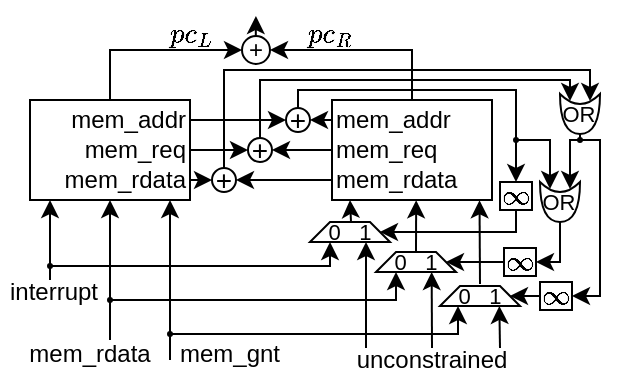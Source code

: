 <mxfile version="27.0.9">
  <diagram name="Page-1" id="uXslXqzxeof80ooJVnR5">
    <mxGraphModel dx="419" dy="1485" grid="1" gridSize="10" guides="1" tooltips="1" connect="1" arrows="1" fold="1" page="1" pageScale="1" pageWidth="827" pageHeight="1169" math="1" shadow="0">
      <root>
        <mxCell id="0" />
        <mxCell id="1" parent="0" />
        <mxCell id="y_eT4wmRkjMdvx0cKuVC-12" value="+" style="ellipse;whiteSpace=wrap;html=1;aspect=fixed;" parent="1" vertex="1">
          <mxGeometry x="121" y="8" width="14" height="14" as="geometry" />
        </mxCell>
        <mxCell id="y_eT4wmRkjMdvx0cKuVC-13" value="" style="endArrow=classic;html=1;rounded=0;entryX=0;entryY=0.5;entryDx=0;entryDy=0;exitX=0.5;exitY=0;exitDx=0;exitDy=0;" parent="1" source="yURfG57xcYRF41rsmX7A-30" target="y_eT4wmRkjMdvx0cKuVC-12" edge="1">
          <mxGeometry width="50" height="50" relative="1" as="geometry">
            <mxPoint x="91" y="17" as="sourcePoint" />
            <mxPoint x="158" y="-3" as="targetPoint" />
            <Array as="points">
              <mxPoint x="55" y="15" />
            </Array>
          </mxGeometry>
        </mxCell>
        <mxCell id="y_eT4wmRkjMdvx0cKuVC-14" value="" style="endArrow=classic;html=1;rounded=0;entryX=1;entryY=0.5;entryDx=0;entryDy=0;exitX=0.5;exitY=0;exitDx=0;exitDy=0;" parent="1" source="yURfG57xcYRF41rsmX7A-33" target="y_eT4wmRkjMdvx0cKuVC-12" edge="1">
          <mxGeometry width="50" height="50" relative="1" as="geometry">
            <mxPoint x="165" y="17" as="sourcePoint" />
            <mxPoint x="141" y="7" as="targetPoint" />
            <Array as="points">
              <mxPoint x="206" y="15" />
            </Array>
          </mxGeometry>
        </mxCell>
        <mxCell id="y_eT4wmRkjMdvx0cKuVC-16" value="" style="endArrow=classic;html=1;rounded=0;" parent="1" edge="1">
          <mxGeometry width="50" height="50" relative="1" as="geometry">
            <mxPoint x="127.9" y="8" as="sourcePoint" />
            <mxPoint x="127.96" y="-2" as="targetPoint" />
          </mxGeometry>
        </mxCell>
        <mxCell id="y_eT4wmRkjMdvx0cKuVC-25" value="$$pc_L$$" style="text;html=1;align=center;verticalAlign=middle;whiteSpace=wrap;rounded=0;" parent="1" vertex="1">
          <mxGeometry x="86" width="20" height="13" as="geometry" />
        </mxCell>
        <mxCell id="y_eT4wmRkjMdvx0cKuVC-26" value="$$pc_R$$" style="text;html=1;align=center;verticalAlign=middle;whiteSpace=wrap;rounded=0;" parent="1" vertex="1">
          <mxGeometry x="155" width="20" height="13" as="geometry" />
        </mxCell>
        <mxCell id="yURfG57xcYRF41rsmX7A-2" value="" style="rounded=0;whiteSpace=wrap;html=1;" parent="1" vertex="1">
          <mxGeometry x="15" y="40" width="80" height="50" as="geometry" />
        </mxCell>
        <mxCell id="yURfG57xcYRF41rsmX7A-4" value="" style="endArrow=classic;html=1;rounded=0;entryX=0.25;entryY=1;entryDx=0;entryDy=0;" parent="1" edge="1">
          <mxGeometry width="50" height="50" relative="1" as="geometry">
            <mxPoint x="25" y="130" as="sourcePoint" />
            <mxPoint x="25" y="90" as="targetPoint" />
          </mxGeometry>
        </mxCell>
        <mxCell id="yURfG57xcYRF41rsmX7A-5" value="" style="rounded=0;whiteSpace=wrap;html=1;" parent="1" vertex="1">
          <mxGeometry x="166" y="40" width="80" height="50" as="geometry" />
        </mxCell>
        <mxCell id="yURfG57xcYRF41rsmX7A-7" value="mem_rdata" style="text;html=1;align=center;verticalAlign=middle;whiteSpace=wrap;rounded=0;" parent="1" vertex="1">
          <mxGeometry x="15" y="157" width="60" height="20" as="geometry" />
        </mxCell>
        <mxCell id="yURfG57xcYRF41rsmX7A-10" value="$$\infty$$" style="rounded=0;whiteSpace=wrap;html=1;" parent="1" vertex="1">
          <mxGeometry x="250" y="81" width="16" height="14" as="geometry" />
        </mxCell>
        <mxCell id="yURfG57xcYRF41rsmX7A-12" value="" style="endArrow=classic;html=1;rounded=0;entryX=0.25;entryY=1;entryDx=0;entryDy=0;" parent="1" target="gvCiqMcnpfcGYAjsrZoF-2" edge="1">
          <mxGeometry width="50" height="50" relative="1" as="geometry">
            <mxPoint x="25" y="123" as="sourcePoint" />
            <mxPoint x="140" y="107" as="targetPoint" />
            <Array as="points">
              <mxPoint x="165" y="123" />
            </Array>
          </mxGeometry>
        </mxCell>
        <mxCell id="yURfG57xcYRF41rsmX7A-13" value="" style="endArrow=classic;html=1;rounded=0;exitX=0.5;exitY=0;exitDx=0;exitDy=0;" parent="1" edge="1">
          <mxGeometry width="50" height="50" relative="1" as="geometry">
            <mxPoint x="175.5" y="101" as="sourcePoint" />
            <mxPoint x="175" y="90" as="targetPoint" />
            <Array as="points" />
          </mxGeometry>
        </mxCell>
        <mxCell id="yURfG57xcYRF41rsmX7A-15" value="" style="endArrow=classic;html=1;rounded=0;entryX=0.625;entryY=1;entryDx=0;entryDy=0;entryPerimeter=0;" parent="1" edge="1">
          <mxGeometry width="50" height="50" relative="1" as="geometry">
            <mxPoint x="55" y="160" as="sourcePoint" />
            <mxPoint x="55" y="90" as="targetPoint" />
          </mxGeometry>
        </mxCell>
        <mxCell id="yURfG57xcYRF41rsmX7A-17" value="interrupt" style="text;html=1;align=center;verticalAlign=middle;whiteSpace=wrap;rounded=0;" parent="1" vertex="1">
          <mxGeometry y="128" width="54" height="15" as="geometry" />
        </mxCell>
        <mxCell id="yURfG57xcYRF41rsmX7A-18" value="" style="endArrow=classic;html=1;rounded=0;entryX=0.25;entryY=1;entryDx=0;entryDy=0;" parent="1" target="gvCiqMcnpfcGYAjsrZoF-5" edge="1">
          <mxGeometry width="50" height="50" relative="1" as="geometry">
            <mxPoint x="55" y="140" as="sourcePoint" />
            <mxPoint x="140" y="120" as="targetPoint" />
            <Array as="points">
              <mxPoint x="198" y="140" />
            </Array>
          </mxGeometry>
        </mxCell>
        <mxCell id="yURfG57xcYRF41rsmX7A-21" value="" style="endArrow=classic;html=1;rounded=0;entryX=0.25;entryY=1;entryDx=0;entryDy=0;" parent="1" edge="1">
          <mxGeometry width="50" height="50" relative="1" as="geometry">
            <mxPoint x="85" y="170" as="sourcePoint" />
            <mxPoint x="85" y="90" as="targetPoint" />
          </mxGeometry>
        </mxCell>
        <mxCell id="yURfG57xcYRF41rsmX7A-24" value="" style="endArrow=classic;html=1;rounded=0;exitX=0.5;exitY=0;exitDx=0;exitDy=0;entryX=0.526;entryY=1.007;entryDx=0;entryDy=0;entryPerimeter=0;" parent="1" source="gvCiqMcnpfcGYAjsrZoF-5" target="yURfG57xcYRF41rsmX7A-34" edge="1">
          <mxGeometry width="50" height="50" relative="1" as="geometry">
            <mxPoint x="206" y="113" as="sourcePoint" />
            <mxPoint x="186" y="90" as="targetPoint" />
            <Array as="points" />
          </mxGeometry>
        </mxCell>
        <mxCell id="yURfG57xcYRF41rsmX7A-25" value="" style="endArrow=classic;html=1;rounded=0;entryX=0.922;entryY=1.007;entryDx=0;entryDy=0;entryPerimeter=0;exitX=0.5;exitY=0;exitDx=0;exitDy=0;" parent="1" source="gvCiqMcnpfcGYAjsrZoF-17" target="yURfG57xcYRF41rsmX7A-34" edge="1">
          <mxGeometry width="50" height="50" relative="1" as="geometry">
            <mxPoint x="236" y="125" as="sourcePoint" />
            <mxPoint x="216" y="90" as="targetPoint" />
            <Array as="points" />
          </mxGeometry>
        </mxCell>
        <mxCell id="yURfG57xcYRF41rsmX7A-29" value="mem_req" style="text;html=1;align=right;verticalAlign=middle;whiteSpace=wrap;rounded=0;" parent="1" vertex="1">
          <mxGeometry x="15" y="55" width="80" height="20" as="geometry" />
        </mxCell>
        <mxCell id="yURfG57xcYRF41rsmX7A-30" value="mem_addr" style="text;html=1;align=right;verticalAlign=middle;whiteSpace=wrap;rounded=0;" parent="1" vertex="1">
          <mxGeometry x="15" y="40" width="80" height="20" as="geometry" />
        </mxCell>
        <mxCell id="yURfG57xcYRF41rsmX7A-31" value="mem_rdata" style="text;html=1;align=right;verticalAlign=middle;whiteSpace=wrap;rounded=0;" parent="1" vertex="1">
          <mxGeometry x="15" y="70" width="80" height="20" as="geometry" />
        </mxCell>
        <mxCell id="yURfG57xcYRF41rsmX7A-32" value="mem_req" style="text;html=1;align=left;verticalAlign=middle;whiteSpace=wrap;rounded=0;" parent="1" vertex="1">
          <mxGeometry x="166" y="55" width="80" height="20" as="geometry" />
        </mxCell>
        <mxCell id="yURfG57xcYRF41rsmX7A-33" value="mem_addr" style="text;html=1;align=left;verticalAlign=middle;whiteSpace=wrap;rounded=0;" parent="1" vertex="1">
          <mxGeometry x="166" y="40" width="80" height="20" as="geometry" />
        </mxCell>
        <mxCell id="yURfG57xcYRF41rsmX7A-34" value="mem_rdata" style="text;html=1;align=left;verticalAlign=middle;whiteSpace=wrap;rounded=0;" parent="1" vertex="1">
          <mxGeometry x="166" y="70" width="80" height="20" as="geometry" />
        </mxCell>
        <mxCell id="yURfG57xcYRF41rsmX7A-40" value="&lt;font style=&quot;font-size: 14px;&quot;&gt;+&lt;/font&gt;" style="ellipse;whiteSpace=wrap;html=1;aspect=fixed;" parent="1" vertex="1">
          <mxGeometry x="106" y="74" width="12" height="12" as="geometry" />
        </mxCell>
        <mxCell id="yURfG57xcYRF41rsmX7A-41" value="&lt;font style=&quot;font-size: 14px;&quot;&gt;+&lt;/font&gt;" style="ellipse;whiteSpace=wrap;html=1;aspect=fixed;" parent="1" vertex="1">
          <mxGeometry x="124" y="59" width="12" height="12" as="geometry" />
        </mxCell>
        <mxCell id="yURfG57xcYRF41rsmX7A-42" value="&lt;font style=&quot;font-size: 14px;&quot;&gt;+&lt;/font&gt;" style="ellipse;whiteSpace=wrap;html=1;aspect=fixed;" parent="1" vertex="1">
          <mxGeometry x="143" y="44" width="12" height="12" as="geometry" />
        </mxCell>
        <mxCell id="yURfG57xcYRF41rsmX7A-43" value="" style="endArrow=classic;html=1;rounded=0;exitX=1;exitY=0.5;exitDx=0;exitDy=0;entryX=0;entryY=0.5;entryDx=0;entryDy=0;" parent="1" source="yURfG57xcYRF41rsmX7A-31" target="yURfG57xcYRF41rsmX7A-40" edge="1">
          <mxGeometry width="50" height="50" relative="1" as="geometry">
            <mxPoint x="115" y="90" as="sourcePoint" />
            <mxPoint x="104" y="80" as="targetPoint" />
          </mxGeometry>
        </mxCell>
        <mxCell id="yURfG57xcYRF41rsmX7A-44" value="" style="endArrow=classic;html=1;rounded=0;entryX=1;entryY=0.5;entryDx=0;entryDy=0;exitX=0;exitY=0.5;exitDx=0;exitDy=0;" parent="1" source="yURfG57xcYRF41rsmX7A-32" target="yURfG57xcYRF41rsmX7A-41" edge="1">
          <mxGeometry width="50" height="50" relative="1" as="geometry">
            <mxPoint x="120" y="90" as="sourcePoint" />
            <mxPoint x="170" y="40" as="targetPoint" />
          </mxGeometry>
        </mxCell>
        <mxCell id="yURfG57xcYRF41rsmX7A-45" value="" style="endArrow=classic;html=1;rounded=0;entryX=1;entryY=0.5;entryDx=0;entryDy=0;exitX=0;exitY=0.5;exitDx=0;exitDy=0;" parent="1" source="yURfG57xcYRF41rsmX7A-33" target="yURfG57xcYRF41rsmX7A-42" edge="1">
          <mxGeometry width="50" height="50" relative="1" as="geometry">
            <mxPoint x="100" y="90" as="sourcePoint" />
            <mxPoint x="150" y="40" as="targetPoint" />
          </mxGeometry>
        </mxCell>
        <mxCell id="yURfG57xcYRF41rsmX7A-46" value="" style="endArrow=classic;html=1;rounded=0;entryX=1;entryY=0.5;entryDx=0;entryDy=0;exitX=0;exitY=0.5;exitDx=0;exitDy=0;" parent="1" source="yURfG57xcYRF41rsmX7A-34" target="yURfG57xcYRF41rsmX7A-40" edge="1">
          <mxGeometry width="50" height="50" relative="1" as="geometry">
            <mxPoint x="100" y="90" as="sourcePoint" />
            <mxPoint x="150" y="40" as="targetPoint" />
          </mxGeometry>
        </mxCell>
        <mxCell id="yURfG57xcYRF41rsmX7A-47" value="" style="endArrow=classic;html=1;rounded=0;exitX=1;exitY=0.5;exitDx=0;exitDy=0;entryX=0;entryY=0.5;entryDx=0;entryDy=0;" parent="1" source="yURfG57xcYRF41rsmX7A-30" target="yURfG57xcYRF41rsmX7A-42" edge="1">
          <mxGeometry width="50" height="50" relative="1" as="geometry">
            <mxPoint x="100" y="90" as="sourcePoint" />
            <mxPoint x="150" y="40" as="targetPoint" />
          </mxGeometry>
        </mxCell>
        <mxCell id="yURfG57xcYRF41rsmX7A-51" value="" style="endArrow=classic;html=1;rounded=0;entryX=0;entryY=0.5;entryDx=0;entryDy=0;exitX=1;exitY=0.5;exitDx=0;exitDy=0;" parent="1" source="yURfG57xcYRF41rsmX7A-29" target="yURfG57xcYRF41rsmX7A-41" edge="1">
          <mxGeometry width="50" height="50" relative="1" as="geometry">
            <mxPoint x="140" y="90" as="sourcePoint" />
            <mxPoint x="190" y="40" as="targetPoint" />
          </mxGeometry>
        </mxCell>
        <mxCell id="yURfG57xcYRF41rsmX7A-52" value="" style="shape=xor;whiteSpace=wrap;html=1;rotation=90;" parent="1" vertex="1">
          <mxGeometry x="280" y="37" width="20" height="20" as="geometry" />
        </mxCell>
        <mxCell id="yURfG57xcYRF41rsmX7A-54" value="" style="endArrow=classic;html=1;rounded=0;exitX=0.5;exitY=0;exitDx=0;exitDy=0;entryX=0.5;entryY=0;entryDx=0;entryDy=0;" parent="1" source="yURfG57xcYRF41rsmX7A-42" target="yURfG57xcYRF41rsmX7A-10" edge="1">
          <mxGeometry width="50" height="50" relative="1" as="geometry">
            <mxPoint x="150" y="100" as="sourcePoint" />
            <mxPoint x="200" y="50" as="targetPoint" />
            <Array as="points">
              <mxPoint x="149" y="35" />
              <mxPoint x="258" y="35" />
            </Array>
          </mxGeometry>
        </mxCell>
        <mxCell id="yURfG57xcYRF41rsmX7A-55" value="" style="endArrow=classic;html=1;rounded=0;entryX=0.175;entryY=0.25;entryDx=0;entryDy=0;entryPerimeter=0;exitX=0.5;exitY=0;exitDx=0;exitDy=0;" parent="1" source="yURfG57xcYRF41rsmX7A-40" target="yURfG57xcYRF41rsmX7A-52" edge="1">
          <mxGeometry width="50" height="50" relative="1" as="geometry">
            <mxPoint x="160" y="100" as="sourcePoint" />
            <mxPoint x="210" y="50" as="targetPoint" />
            <Array as="points">
              <mxPoint x="112" y="25" />
              <mxPoint x="295" y="25" />
            </Array>
          </mxGeometry>
        </mxCell>
        <mxCell id="yURfG57xcYRF41rsmX7A-56" value="" style="endArrow=classic;html=1;rounded=0;entryX=0.175;entryY=0.75;entryDx=0;entryDy=0;entryPerimeter=0;exitX=0.5;exitY=0;exitDx=0;exitDy=0;" parent="1" source="yURfG57xcYRF41rsmX7A-41" target="yURfG57xcYRF41rsmX7A-52" edge="1">
          <mxGeometry width="50" height="50" relative="1" as="geometry">
            <mxPoint x="160" y="100" as="sourcePoint" />
            <mxPoint x="210" y="50" as="targetPoint" />
            <Array as="points">
              <mxPoint x="130" y="30" />
              <mxPoint x="285" y="30" />
            </Array>
          </mxGeometry>
        </mxCell>
        <mxCell id="yURfG57xcYRF41rsmX7A-62" value="" style="shape=xor;whiteSpace=wrap;html=1;rotation=90;" parent="1" vertex="1">
          <mxGeometry x="270" y="81" width="20" height="20" as="geometry" />
        </mxCell>
        <mxCell id="yURfG57xcYRF41rsmX7A-63" value="" style="endArrow=classic;html=1;rounded=0;entryX=0.175;entryY=0.75;entryDx=0;entryDy=0;entryPerimeter=0;" parent="1" target="yURfG57xcYRF41rsmX7A-62" edge="1">
          <mxGeometry width="50" height="50" relative="1" as="geometry">
            <mxPoint x="258" y="60" as="sourcePoint" />
            <mxPoint x="260" y="60" as="targetPoint" />
            <Array as="points">
              <mxPoint x="275" y="60" />
            </Array>
          </mxGeometry>
        </mxCell>
        <mxCell id="yURfG57xcYRF41rsmX7A-64" value="" style="endArrow=classic;html=1;rounded=0;" parent="1" edge="1">
          <mxGeometry width="50" height="50" relative="1" as="geometry">
            <mxPoint x="260" y="60" as="sourcePoint" />
            <mxPoint x="260" y="60" as="targetPoint" />
          </mxGeometry>
        </mxCell>
        <mxCell id="yURfG57xcYRF41rsmX7A-65" value="" style="endArrow=classic;html=1;rounded=0;entryX=0.175;entryY=0.25;entryDx=0;entryDy=0;entryPerimeter=0;exitX=1;exitY=0.5;exitDx=0;exitDy=0;exitPerimeter=0;" parent="1" source="yURfG57xcYRF41rsmX7A-52" target="yURfG57xcYRF41rsmX7A-62" edge="1">
          <mxGeometry width="50" height="50" relative="1" as="geometry">
            <mxPoint x="180" y="110" as="sourcePoint" />
            <mxPoint x="230" y="60" as="targetPoint" />
            <Array as="points">
              <mxPoint x="290" y="60" />
              <mxPoint x="285" y="60" />
            </Array>
          </mxGeometry>
        </mxCell>
        <mxCell id="yURfG57xcYRF41rsmX7A-66" value="$$\infty$$" style="rounded=0;whiteSpace=wrap;html=1;" parent="1" vertex="1">
          <mxGeometry x="252" y="114" width="16" height="14" as="geometry" />
        </mxCell>
        <mxCell id="yURfG57xcYRF41rsmX7A-67" value="$$\infty$$" style="rounded=0;whiteSpace=wrap;html=1;" parent="1" vertex="1">
          <mxGeometry x="270" y="131" width="16" height="14" as="geometry" />
        </mxCell>
        <mxCell id="yURfG57xcYRF41rsmX7A-68" value="" style="endArrow=classic;html=1;rounded=0;exitX=0.5;exitY=1;exitDx=0;exitDy=0;entryX=1;entryY=0.5;entryDx=0;entryDy=0;" parent="1" source="yURfG57xcYRF41rsmX7A-10" target="gvCiqMcnpfcGYAjsrZoF-2" edge="1">
          <mxGeometry width="50" height="50" relative="1" as="geometry">
            <mxPoint x="230" y="130" as="sourcePoint" />
            <mxPoint x="182" y="107" as="targetPoint" />
            <Array as="points">
              <mxPoint x="258" y="106" />
            </Array>
          </mxGeometry>
        </mxCell>
        <mxCell id="yURfG57xcYRF41rsmX7A-69" value="" style="endArrow=classic;html=1;rounded=0;exitX=1;exitY=0.5;exitDx=0;exitDy=0;exitPerimeter=0;entryX=1;entryY=0.5;entryDx=0;entryDy=0;" parent="1" source="yURfG57xcYRF41rsmX7A-62" target="yURfG57xcYRF41rsmX7A-66" edge="1">
          <mxGeometry width="50" height="50" relative="1" as="geometry">
            <mxPoint x="230" y="130" as="sourcePoint" />
            <mxPoint x="280" y="80" as="targetPoint" />
            <Array as="points">
              <mxPoint x="280" y="121" />
            </Array>
          </mxGeometry>
        </mxCell>
        <mxCell id="yURfG57xcYRF41rsmX7A-70" value="" style="endArrow=classic;html=1;rounded=0;entryX=1;entryY=0.5;entryDx=0;entryDy=0;" parent="1" target="yURfG57xcYRF41rsmX7A-67" edge="1">
          <mxGeometry width="50" height="50" relative="1" as="geometry">
            <mxPoint x="290" y="60" as="sourcePoint" />
            <mxPoint x="280" y="80" as="targetPoint" />
            <Array as="points">
              <mxPoint x="300" y="60" />
              <mxPoint x="300" y="138" />
            </Array>
          </mxGeometry>
        </mxCell>
        <mxCell id="yURfG57xcYRF41rsmX7A-72" value="" style="endArrow=classic;html=1;rounded=0;exitX=0;exitY=0.5;exitDx=0;exitDy=0;entryX=1;entryY=0.5;entryDx=0;entryDy=0;" parent="1" source="yURfG57xcYRF41rsmX7A-67" target="gvCiqMcnpfcGYAjsrZoF-6" edge="1">
          <mxGeometry width="50" height="50" relative="1" as="geometry">
            <mxPoint x="234" y="138" as="sourcePoint" />
            <mxPoint x="246" y="139" as="targetPoint" />
          </mxGeometry>
        </mxCell>
        <mxCell id="yURfG57xcYRF41rsmX7A-73" value="" style="endArrow=classic;html=1;rounded=0;exitX=0;exitY=0.5;exitDx=0;exitDy=0;entryX=1;entryY=0.5;entryDx=0;entryDy=0;" parent="1" source="yURfG57xcYRF41rsmX7A-66" target="gvCiqMcnpfcGYAjsrZoF-5" edge="1">
          <mxGeometry width="50" height="50" relative="1" as="geometry">
            <mxPoint x="226" y="121.88" as="sourcePoint" />
            <mxPoint x="228" y="122" as="targetPoint" />
          </mxGeometry>
        </mxCell>
        <mxCell id="yURfG57xcYRF41rsmX7A-75" value="mem_gnt" style="text;html=1;align=center;verticalAlign=middle;whiteSpace=wrap;rounded=0;" parent="1" vertex="1">
          <mxGeometry x="85" y="157" width="60" height="20" as="geometry" />
        </mxCell>
        <mxCell id="gvCiqMcnpfcGYAjsrZoF-2" value="" style="shape=trapezoid;perimeter=trapezoidPerimeter;whiteSpace=wrap;html=1;fixedSize=1;size=10;" parent="1" vertex="1">
          <mxGeometry x="155" y="101" width="40" height="10" as="geometry" />
        </mxCell>
        <mxCell id="gvCiqMcnpfcGYAjsrZoF-5" value="" style="shape=trapezoid;perimeter=trapezoidPerimeter;whiteSpace=wrap;html=1;fixedSize=1;size=10;" parent="1" vertex="1">
          <mxGeometry x="188" y="116" width="40" height="10" as="geometry" />
        </mxCell>
        <mxCell id="gvCiqMcnpfcGYAjsrZoF-6" value="" style="shape=trapezoid;perimeter=trapezoidPerimeter;whiteSpace=wrap;html=1;fixedSize=1;size=10;" parent="1" vertex="1">
          <mxGeometry x="220" y="133" width="40" height="10" as="geometry" />
        </mxCell>
        <mxCell id="gvCiqMcnpfcGYAjsrZoF-9" value="" style="endArrow=classic;html=1;rounded=0;entryX=0.75;entryY=1;entryDx=0;entryDy=0;" parent="1" edge="1">
          <mxGeometry width="50" height="50" relative="1" as="geometry">
            <mxPoint x="183" y="164" as="sourcePoint" />
            <mxPoint x="183" y="111" as="targetPoint" />
          </mxGeometry>
        </mxCell>
        <mxCell id="gvCiqMcnpfcGYAjsrZoF-10" value="" style="endArrow=classic;html=1;rounded=0;entryX=0.75;entryY=1;entryDx=0;entryDy=0;" parent="1" edge="1">
          <mxGeometry width="50" height="50" relative="1" as="geometry">
            <mxPoint x="216" y="164" as="sourcePoint" />
            <mxPoint x="215.83" y="126" as="targetPoint" />
          </mxGeometry>
        </mxCell>
        <mxCell id="gvCiqMcnpfcGYAjsrZoF-11" value="" style="endArrow=classic;html=1;rounded=0;entryX=0.75;entryY=1;entryDx=0;entryDy=0;" parent="1" edge="1">
          <mxGeometry width="50" height="50" relative="1" as="geometry">
            <mxPoint x="250" y="164" as="sourcePoint" />
            <mxPoint x="249.67" y="143" as="targetPoint" />
          </mxGeometry>
        </mxCell>
        <mxCell id="gvCiqMcnpfcGYAjsrZoF-12" value="&lt;font style=&quot;font-size: 11px;&quot;&gt;OR&lt;/font&gt;" style="text;html=1;align=center;verticalAlign=middle;whiteSpace=wrap;rounded=0;" parent="1" vertex="1">
          <mxGeometry x="272" y="81" width="15" height="20" as="geometry" />
        </mxCell>
        <mxCell id="gvCiqMcnpfcGYAjsrZoF-13" value="&lt;font style=&quot;font-size: 11px;&quot;&gt;OR&lt;/font&gt;" style="text;html=1;align=center;verticalAlign=middle;whiteSpace=wrap;rounded=0;" parent="1" vertex="1">
          <mxGeometry x="282" y="37" width="15" height="20" as="geometry" />
        </mxCell>
        <mxCell id="gvCiqMcnpfcGYAjsrZoF-14" value="unconstrained" style="text;html=1;align=center;verticalAlign=middle;whiteSpace=wrap;rounded=0;" parent="1" vertex="1">
          <mxGeometry x="186" y="160" width="60" height="20" as="geometry" />
        </mxCell>
        <mxCell id="gvCiqMcnpfcGYAjsrZoF-15" value="&lt;font style=&quot;font-size: 11px;&quot;&gt;0&amp;nbsp; &amp;nbsp;1&lt;/font&gt;" style="text;html=1;align=center;verticalAlign=middle;whiteSpace=wrap;rounded=0;" parent="1" vertex="1">
          <mxGeometry x="158" y="96" width="34" height="20" as="geometry" />
        </mxCell>
        <mxCell id="gvCiqMcnpfcGYAjsrZoF-16" value="&lt;font style=&quot;font-size: 11px;&quot;&gt;0&amp;nbsp; &amp;nbsp;1&lt;/font&gt;" style="text;html=1;align=center;verticalAlign=middle;whiteSpace=wrap;rounded=0;" parent="1" vertex="1">
          <mxGeometry x="191" y="116" width="34" height="10" as="geometry" />
        </mxCell>
        <mxCell id="gvCiqMcnpfcGYAjsrZoF-17" value="&lt;font style=&quot;font-size: 11px;&quot;&gt;0&amp;nbsp; &amp;nbsp;1&lt;/font&gt;" style="text;html=1;align=center;verticalAlign=middle;whiteSpace=wrap;rounded=0;" parent="1" vertex="1">
          <mxGeometry x="223" y="132" width="34" height="12" as="geometry" />
        </mxCell>
        <mxCell id="Cuzo3y2Mb3g4U55KmJzW-5" value="" style="endArrow=classic;html=1;rounded=0;entryX=0.25;entryY=1;entryDx=0;entryDy=0;" parent="1" edge="1">
          <mxGeometry width="50" height="50" relative="1" as="geometry">
            <mxPoint x="85" y="157" as="sourcePoint" />
            <mxPoint x="229" y="143" as="targetPoint" />
            <Array as="points">
              <mxPoint x="229" y="157" />
            </Array>
          </mxGeometry>
        </mxCell>
        <mxCell id="Cuzo3y2Mb3g4U55KmJzW-6" value="" style="ellipse;whiteSpace=wrap;html=1;aspect=fixed;fillColor=#000000;" parent="1" vertex="1">
          <mxGeometry x="257" y="59" width="2" height="2" as="geometry" />
        </mxCell>
        <mxCell id="Cuzo3y2Mb3g4U55KmJzW-7" value="" style="ellipse;whiteSpace=wrap;html=1;aspect=fixed;fillColor=#000000;" parent="1" vertex="1">
          <mxGeometry x="289" y="59" width="2" height="2" as="geometry" />
        </mxCell>
        <mxCell id="Cuzo3y2Mb3g4U55KmJzW-8" value="" style="ellipse;whiteSpace=wrap;html=1;aspect=fixed;fillColor=#000000;" parent="1" vertex="1">
          <mxGeometry x="24" y="122" width="2" height="2" as="geometry" />
        </mxCell>
        <mxCell id="Cuzo3y2Mb3g4U55KmJzW-9" value="" style="ellipse;whiteSpace=wrap;html=1;aspect=fixed;fillColor=#000000;" parent="1" vertex="1">
          <mxGeometry x="54" y="139" width="2" height="2" as="geometry" />
        </mxCell>
        <mxCell id="Cuzo3y2Mb3g4U55KmJzW-10" value="" style="ellipse;whiteSpace=wrap;html=1;aspect=fixed;fillColor=#000000;" parent="1" vertex="1">
          <mxGeometry x="84" y="156" width="2" height="2" as="geometry" />
        </mxCell>
      </root>
    </mxGraphModel>
  </diagram>
</mxfile>
